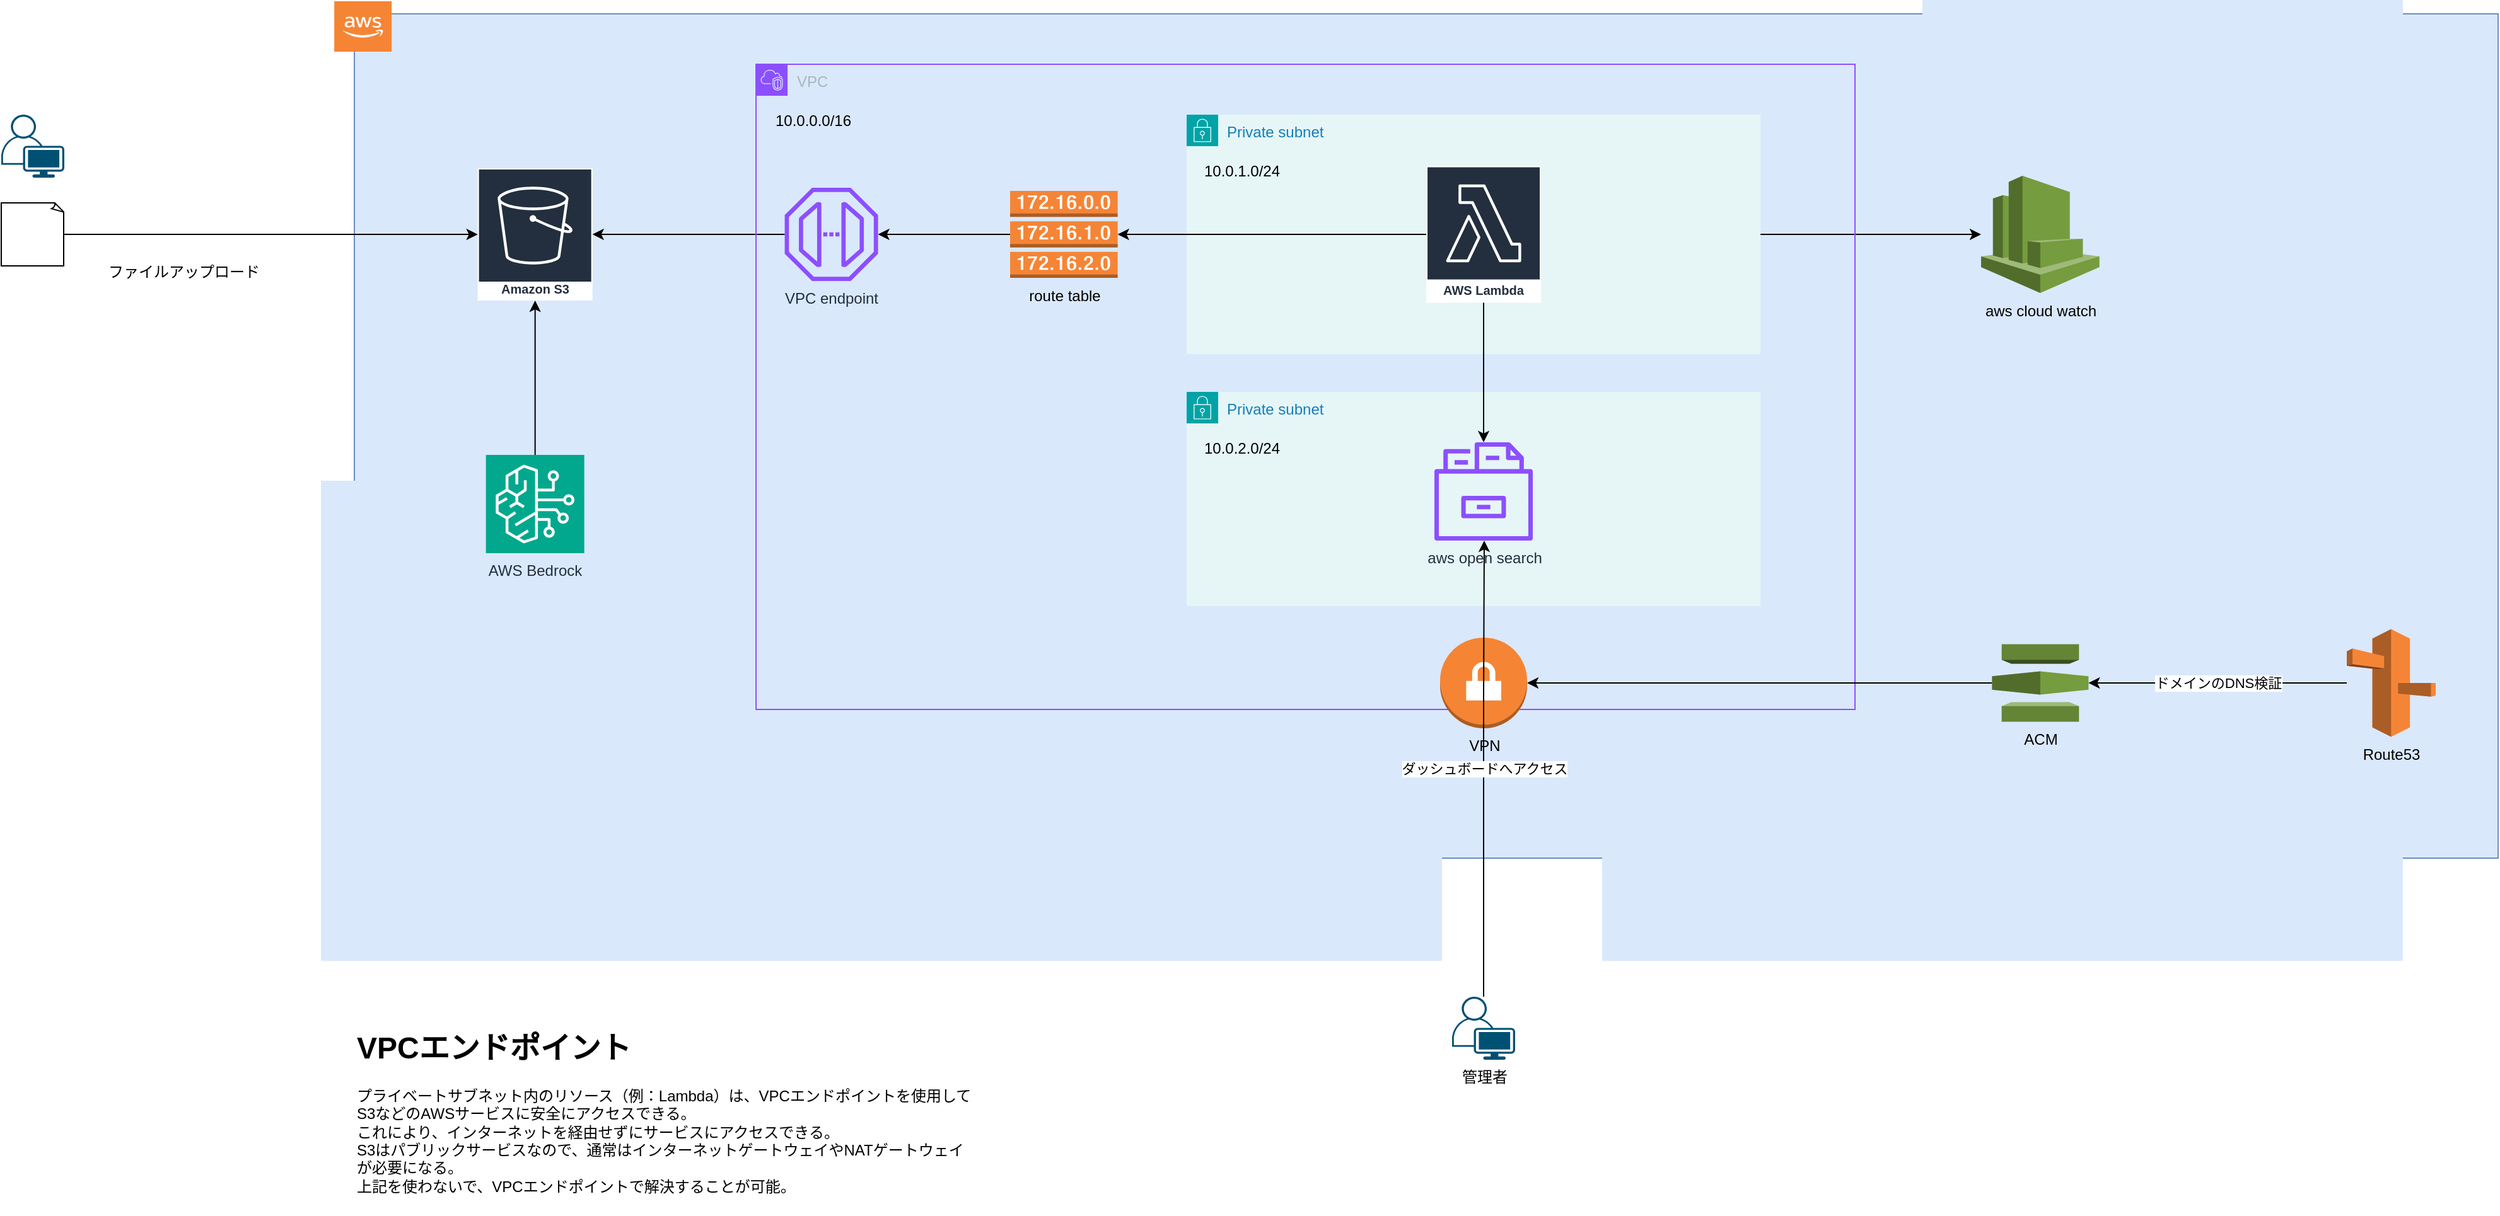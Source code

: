 <mxfile version="24.7.2" type="device">
  <diagram name="ページ1" id="gllJCA1h7thsUx88sWPD">
    <mxGraphModel dx="2093" dy="1025" grid="1" gridSize="10" guides="1" tooltips="1" connect="1" arrows="1" fold="1" page="1" pageScale="1" pageWidth="827" pageHeight="1169" math="0" shadow="0">
      <root>
        <mxCell id="0" />
        <mxCell id="1" parent="0" />
        <mxCell id="AuEK0kCzOa4qLJjdyJ1y-25" value="t" style="group" vertex="1" connectable="0" parent="1">
          <mxGeometry x="430" y="80" width="1700" height="712" as="geometry" />
        </mxCell>
        <mxCell id="AuEK0kCzOa4qLJjdyJ1y-18" value="" style="rounded=0;whiteSpace=wrap;html=1;fillColor=#dae8fc;strokeColor=#6c8ebf;" vertex="1" parent="AuEK0kCzOa4qLJjdyJ1y-25">
          <mxGeometry y="10" width="1700" height="670" as="geometry" />
        </mxCell>
        <mxCell id="AuEK0kCzOa4qLJjdyJ1y-23" value="" style="outlineConnect=0;dashed=0;verticalLabelPosition=bottom;verticalAlign=top;align=center;html=1;shape=mxgraph.aws3.cloud_2;fillColor=#F58534;gradientColor=none;container=1;" vertex="1" parent="AuEK0kCzOa4qLJjdyJ1y-25">
          <mxGeometry x="-15.927" width="45.505" height="40" as="geometry">
            <mxRectangle width="50" height="40" as="alternateBounds" />
          </mxGeometry>
        </mxCell>
        <mxCell id="AuEK0kCzOa4qLJjdyJ1y-33" style="edgeStyle=orthogonalEdgeStyle;rounded=0;orthogonalLoop=1;jettySize=auto;html=1;" edge="1" parent="AuEK0kCzOa4qLJjdyJ1y-25" source="AuEK0kCzOa4qLJjdyJ1y-3" target="AuEK0kCzOa4qLJjdyJ1y-32">
          <mxGeometry relative="1" as="geometry" />
        </mxCell>
        <mxCell id="AuEK0kCzOa4qLJjdyJ1y-1" value="Amazon S3" style="sketch=0;outlineConnect=0;fontColor=#232F3E;gradientColor=none;strokeColor=#ffffff;fillColor=#232F3E;dashed=0;verticalLabelPosition=middle;verticalAlign=bottom;align=center;html=1;whiteSpace=wrap;fontSize=10;fontStyle=1;spacing=3;shape=mxgraph.aws4.productIcon;prIcon=mxgraph.aws4.s3;" vertex="1" parent="AuEK0kCzOa4qLJjdyJ1y-25">
          <mxGeometry x="97.83" y="132.5" width="91.01" height="105" as="geometry" />
        </mxCell>
        <mxCell id="AuEK0kCzOa4qLJjdyJ1y-14" style="edgeStyle=orthogonalEdgeStyle;rounded=0;orthogonalLoop=1;jettySize=auto;html=1;" edge="1" parent="AuEK0kCzOa4qLJjdyJ1y-25" source="AuEK0kCzOa4qLJjdyJ1y-35" target="AuEK0kCzOa4qLJjdyJ1y-1">
          <mxGeometry relative="1" as="geometry" />
        </mxCell>
        <mxCell id="AuEK0kCzOa4qLJjdyJ1y-32" value="aws&amp;nbsp;&lt;span style=&quot;background-color: initial;&quot;&gt;cloud watch&lt;/span&gt;" style="outlineConnect=0;dashed=0;verticalLabelPosition=bottom;verticalAlign=top;align=center;html=1;shape=mxgraph.aws3.cloudwatch;fillColor=#759C3E;gradientColor=none;" vertex="1" parent="AuEK0kCzOa4qLJjdyJ1y-25">
          <mxGeometry x="1290.0" y="138.5" width="93.853" height="93" as="geometry" />
        </mxCell>
        <mxCell id="AuEK0kCzOa4qLJjdyJ1y-35" value="VPC endpoint" style="sketch=0;outlineConnect=0;fontColor=#232F3E;gradientColor=none;fillColor=#8C4FFF;strokeColor=none;dashed=0;verticalLabelPosition=bottom;verticalAlign=top;align=center;html=1;fontSize=12;fontStyle=0;aspect=fixed;pointerEvents=1;shape=mxgraph.aws4.endpoint;" vertex="1" parent="AuEK0kCzOa4qLJjdyJ1y-25">
          <mxGeometry x="341.284" y="148" width="74" height="74" as="geometry" />
        </mxCell>
        <mxCell id="AuEK0kCzOa4qLJjdyJ1y-20" value="VPC" style="points=[[0,0],[0.25,0],[0.5,0],[0.75,0],[1,0],[1,0.25],[1,0.5],[1,0.75],[1,1],[0.75,1],[0.5,1],[0.25,1],[0,1],[0,0.75],[0,0.5],[0,0.25]];outlineConnect=0;gradientColor=none;html=1;whiteSpace=wrap;fontSize=12;fontStyle=0;container=1;pointerEvents=0;collapsible=0;recursiveResize=0;shape=mxgraph.aws4.group;grIcon=mxgraph.aws4.group_vpc2;strokeColor=#8C4FFF;fillColor=none;verticalAlign=top;align=left;spacingLeft=30;fontColor=#AAB7B8;dashed=0;" vertex="1" parent="AuEK0kCzOa4qLJjdyJ1y-25">
          <mxGeometry x="318.53" y="50" width="871.47" height="512" as="geometry" />
        </mxCell>
        <mxCell id="AuEK0kCzOa4qLJjdyJ1y-26" value="Private subnet" style="points=[[0,0],[0.25,0],[0.5,0],[0.75,0],[1,0],[1,0.25],[1,0.5],[1,0.75],[1,1],[0.75,1],[0.5,1],[0.25,1],[0,1],[0,0.75],[0,0.5],[0,0.25]];outlineConnect=0;gradientColor=none;html=1;whiteSpace=wrap;fontSize=12;fontStyle=0;container=1;pointerEvents=0;collapsible=0;recursiveResize=0;shape=mxgraph.aws4.group;grIcon=mxgraph.aws4.group_security_group;grStroke=0;strokeColor=#00A4A6;fillColor=#E6F6F7;verticalAlign=top;align=left;spacingLeft=30;fontColor=#147EBA;dashed=0;" vertex="1" parent="AuEK0kCzOa4qLJjdyJ1y-20">
          <mxGeometry x="341.468" y="40" width="455.046" height="190" as="geometry" />
        </mxCell>
        <mxCell id="AuEK0kCzOa4qLJjdyJ1y-40" value="10.0.1.0/24" style="text;html=1;align=center;verticalAlign=middle;whiteSpace=wrap;rounded=0;" vertex="1" parent="AuEK0kCzOa4qLJjdyJ1y-26">
          <mxGeometry x="10.239" y="30" width="68.257" height="30" as="geometry" />
        </mxCell>
        <mxCell id="AuEK0kCzOa4qLJjdyJ1y-39" value="10.0.0.0/16" style="text;html=1;align=center;verticalAlign=middle;whiteSpace=wrap;rounded=0;" vertex="1" parent="AuEK0kCzOa4qLJjdyJ1y-20">
          <mxGeometry x="11.376" y="30" width="68.257" height="30" as="geometry" />
        </mxCell>
        <mxCell id="AuEK0kCzOa4qLJjdyJ1y-30" value="Private subnet" style="points=[[0,0],[0.25,0],[0.5,0],[0.75,0],[1,0],[1,0.25],[1,0.5],[1,0.75],[1,1],[0.75,1],[0.5,1],[0.25,1],[0,1],[0,0.75],[0,0.5],[0,0.25]];outlineConnect=0;gradientColor=none;html=1;whiteSpace=wrap;fontSize=12;fontStyle=0;container=1;pointerEvents=0;collapsible=0;recursiveResize=0;shape=mxgraph.aws4.group;grIcon=mxgraph.aws4.group_security_group;grStroke=0;strokeColor=#00A4A6;fillColor=#E6F6F7;verticalAlign=top;align=left;spacingLeft=30;fontColor=#147EBA;dashed=0;" vertex="1" parent="AuEK0kCzOa4qLJjdyJ1y-20">
          <mxGeometry x="341.468" y="260" width="455.046" height="170" as="geometry" />
        </mxCell>
        <mxCell id="AuEK0kCzOa4qLJjdyJ1y-42" value="10.0.2.0/24" style="text;html=1;align=center;verticalAlign=middle;whiteSpace=wrap;rounded=0;" vertex="1" parent="AuEK0kCzOa4qLJjdyJ1y-30">
          <mxGeometry x="10.001" y="30" width="68.257" height="30" as="geometry" />
        </mxCell>
        <mxCell id="AuEK0kCzOa4qLJjdyJ1y-3" value="AWS Lambda" style="sketch=0;outlineConnect=0;fontColor=#232F3E;gradientColor=none;strokeColor=#ffffff;fillColor=#232F3E;dashed=0;verticalLabelPosition=middle;verticalAlign=bottom;align=center;html=1;whiteSpace=wrap;fontSize=10;fontStyle=1;spacing=3;shape=mxgraph.aws4.productIcon;prIcon=mxgraph.aws4.lambda;" vertex="1" parent="AuEK0kCzOa4qLJjdyJ1y-25">
          <mxGeometry x="850" y="130.75" width="91.01" height="108.5" as="geometry" />
        </mxCell>
        <mxCell id="AuEK0kCzOa4qLJjdyJ1y-16" value="aws open search" style="sketch=0;outlineConnect=0;fontColor=#232F3E;gradientColor=none;fillColor=#8C4FFF;strokeColor=none;dashed=0;verticalLabelPosition=bottom;verticalAlign=top;align=center;html=1;fontSize=12;fontStyle=0;aspect=fixed;pointerEvents=1;shape=mxgraph.aws4.opensearch_service_index;" vertex="1" parent="AuEK0kCzOa4qLJjdyJ1y-25">
          <mxGeometry x="856.5" y="350" width="78" height="78" as="geometry" />
        </mxCell>
        <mxCell id="AuEK0kCzOa4qLJjdyJ1y-17" style="edgeStyle=orthogonalEdgeStyle;rounded=0;orthogonalLoop=1;jettySize=auto;html=1;" edge="1" parent="AuEK0kCzOa4qLJjdyJ1y-25" source="AuEK0kCzOa4qLJjdyJ1y-3" target="AuEK0kCzOa4qLJjdyJ1y-16">
          <mxGeometry relative="1" as="geometry" />
        </mxCell>
        <mxCell id="AuEK0kCzOa4qLJjdyJ1y-47" style="edgeStyle=orthogonalEdgeStyle;rounded=0;orthogonalLoop=1;jettySize=auto;html=1;" edge="1" parent="AuEK0kCzOa4qLJjdyJ1y-25" source="AuEK0kCzOa4qLJjdyJ1y-43" target="AuEK0kCzOa4qLJjdyJ1y-35">
          <mxGeometry relative="1" as="geometry" />
        </mxCell>
        <mxCell id="AuEK0kCzOa4qLJjdyJ1y-43" value="route table" style="outlineConnect=0;dashed=0;verticalLabelPosition=bottom;verticalAlign=top;align=center;html=1;shape=mxgraph.aws3.route_table;fillColor=#F58536;gradientColor=none;" vertex="1" parent="AuEK0kCzOa4qLJjdyJ1y-25">
          <mxGeometry x="520.004" y="150.5" width="85.321" height="69" as="geometry" />
        </mxCell>
        <mxCell id="AuEK0kCzOa4qLJjdyJ1y-44" style="edgeStyle=orthogonalEdgeStyle;rounded=0;orthogonalLoop=1;jettySize=auto;html=1;entryX=1;entryY=0.5;entryDx=0;entryDy=0;entryPerimeter=0;" edge="1" parent="AuEK0kCzOa4qLJjdyJ1y-25" source="AuEK0kCzOa4qLJjdyJ1y-3" target="AuEK0kCzOa4qLJjdyJ1y-43">
          <mxGeometry relative="1" as="geometry" />
        </mxCell>
        <mxCell id="AuEK0kCzOa4qLJjdyJ1y-50" style="edgeStyle=orthogonalEdgeStyle;rounded=0;orthogonalLoop=1;jettySize=auto;html=1;" edge="1" parent="AuEK0kCzOa4qLJjdyJ1y-25" source="AuEK0kCzOa4qLJjdyJ1y-49" target="AuEK0kCzOa4qLJjdyJ1y-1">
          <mxGeometry relative="1" as="geometry" />
        </mxCell>
        <mxCell id="AuEK0kCzOa4qLJjdyJ1y-49" value="AWS Bedrock" style="sketch=0;points=[[0,0,0],[0.25,0,0],[0.5,0,0],[0.75,0,0],[1,0,0],[0,1,0],[0.25,1,0],[0.5,1,0],[0.75,1,0],[1,1,0],[0,0.25,0],[0,0.5,0],[0,0.75,0],[1,0.25,0],[1,0.5,0],[1,0.75,0]];outlineConnect=0;fontColor=#232F3E;fillColor=#01A88D;strokeColor=#ffffff;dashed=0;verticalLabelPosition=bottom;verticalAlign=top;align=center;html=1;fontSize=12;fontStyle=0;aspect=fixed;shape=mxgraph.aws4.resourceIcon;resIcon=mxgraph.aws4.bedrock;" vertex="1" parent="AuEK0kCzOa4qLJjdyJ1y-25">
          <mxGeometry x="104.33" y="360" width="78" height="78" as="geometry" />
        </mxCell>
        <mxCell id="AuEK0kCzOa4qLJjdyJ1y-57" value="VPN" style="outlineConnect=0;dashed=0;verticalLabelPosition=bottom;verticalAlign=top;align=center;html=1;shape=mxgraph.aws3.vpn_gateway;fillColor=#F58534;gradientColor=none;" vertex="1" parent="AuEK0kCzOa4qLJjdyJ1y-25">
          <mxGeometry x="861" y="505" width="69" height="72" as="geometry" />
        </mxCell>
        <mxCell id="AuEK0kCzOa4qLJjdyJ1y-59" style="edgeStyle=orthogonalEdgeStyle;rounded=0;orthogonalLoop=1;jettySize=auto;html=1;" edge="1" parent="AuEK0kCzOa4qLJjdyJ1y-25" source="AuEK0kCzOa4qLJjdyJ1y-58" target="AuEK0kCzOa4qLJjdyJ1y-57">
          <mxGeometry relative="1" as="geometry" />
        </mxCell>
        <mxCell id="AuEK0kCzOa4qLJjdyJ1y-58" value="ACM" style="outlineConnect=0;dashed=0;verticalLabelPosition=bottom;verticalAlign=top;align=center;html=1;shape=mxgraph.aws3.certificate_manager;fillColor=#759C3E;gradientColor=none;" vertex="1" parent="AuEK0kCzOa4qLJjdyJ1y-25">
          <mxGeometry x="1298.68" y="510.25" width="76.5" height="61.5" as="geometry" />
        </mxCell>
        <mxCell id="AuEK0kCzOa4qLJjdyJ1y-61" value="ドメインのDNS検証" style="edgeStyle=orthogonalEdgeStyle;rounded=0;orthogonalLoop=1;jettySize=auto;html=1;" edge="1" parent="AuEK0kCzOa4qLJjdyJ1y-25" source="AuEK0kCzOa4qLJjdyJ1y-60" target="AuEK0kCzOa4qLJjdyJ1y-58">
          <mxGeometry relative="1" as="geometry" />
        </mxCell>
        <mxCell id="AuEK0kCzOa4qLJjdyJ1y-60" value="Route53" style="outlineConnect=0;dashed=0;verticalLabelPosition=bottom;verticalAlign=top;align=center;html=1;shape=mxgraph.aws3.route_53;fillColor=#F58536;gradientColor=none;" vertex="1" parent="AuEK0kCzOa4qLJjdyJ1y-25">
          <mxGeometry x="1580" y="498.25" width="70.5" height="85.5" as="geometry" />
        </mxCell>
        <mxCell id="AuEK0kCzOa4qLJjdyJ1y-12" style="edgeStyle=orthogonalEdgeStyle;rounded=0;orthogonalLoop=1;jettySize=auto;html=1;" edge="1" parent="1" source="AuEK0kCzOa4qLJjdyJ1y-7" target="AuEK0kCzOa4qLJjdyJ1y-1">
          <mxGeometry relative="1" as="geometry" />
        </mxCell>
        <mxCell id="AuEK0kCzOa4qLJjdyJ1y-7" value="" style="whiteSpace=wrap;html=1;shape=mxgraph.basic.document" vertex="1" parent="1">
          <mxGeometry x="150" y="240" width="50" height="50" as="geometry" />
        </mxCell>
        <mxCell id="AuEK0kCzOa4qLJjdyJ1y-10" value="ファイルアップロード" style="text;html=1;align=center;verticalAlign=middle;whiteSpace=wrap;rounded=0;" vertex="1" parent="1">
          <mxGeometry x="220" y="280" width="150" height="30" as="geometry" />
        </mxCell>
        <mxCell id="AuEK0kCzOa4qLJjdyJ1y-34" value="" style="points=[[0.35,0,0],[0.98,0.51,0],[1,0.71,0],[0.67,1,0],[0,0.795,0],[0,0.65,0]];verticalLabelPosition=bottom;sketch=0;html=1;verticalAlign=top;aspect=fixed;align=center;pointerEvents=1;shape=mxgraph.cisco19.user;fillColor=#005073;strokeColor=none;" vertex="1" parent="1">
          <mxGeometry x="150" y="170" width="50" height="50" as="geometry" />
        </mxCell>
        <mxCell id="AuEK0kCzOa4qLJjdyJ1y-38" value="&lt;h1 style=&quot;margin-top: 0px;&quot;&gt;VPCエンドポイント&lt;/h1&gt;&lt;div&gt;プライベートサブネット内のリソース（例：Lambda）は、VPCエンドポイントを使用してS3などのAWSサービスに安全にアクセスできる。&lt;br&gt;&lt;/div&gt;&lt;div&gt;これにより、インターネットを経由せずにサービスにアクセスできる。&lt;br&gt;S3はパブリックサービスなので、通常は&lt;span style=&quot;background-color: initial;&quot;&gt;インターネットゲートウェイやNATゲートウェイが必要になる。&lt;br&gt;上記を使わないで、VPCエンドポイントで解決することが可能。&lt;/span&gt;&lt;/div&gt;" style="text;html=1;whiteSpace=wrap;overflow=hidden;rounded=0;" vertex="1" parent="1">
          <mxGeometry x="430" y="890" width="490" height="150" as="geometry" />
        </mxCell>
        <mxCell id="AuEK0kCzOa4qLJjdyJ1y-56" value="ダッシュボードへアクセス" style="edgeStyle=orthogonalEdgeStyle;rounded=0;orthogonalLoop=1;jettySize=auto;html=1;" edge="1" parent="1" source="AuEK0kCzOa4qLJjdyJ1y-55" target="AuEK0kCzOa4qLJjdyJ1y-16">
          <mxGeometry relative="1" as="geometry">
            <Array as="points">
              <mxPoint x="1326" y="630" />
              <mxPoint x="1326" y="630" />
            </Array>
          </mxGeometry>
        </mxCell>
        <mxCell id="AuEK0kCzOa4qLJjdyJ1y-55" value="管理者" style="points=[[0.35,0,0],[0.98,0.51,0],[1,0.71,0],[0.67,1,0],[0,0.795,0],[0,0.65,0]];verticalLabelPosition=bottom;sketch=0;html=1;verticalAlign=top;aspect=fixed;align=center;pointerEvents=1;shape=mxgraph.cisco19.user;fillColor=#005073;strokeColor=none;" vertex="1" parent="1">
          <mxGeometry x="1300.5" y="870" width="50" height="50" as="geometry" />
        </mxCell>
      </root>
    </mxGraphModel>
  </diagram>
</mxfile>
